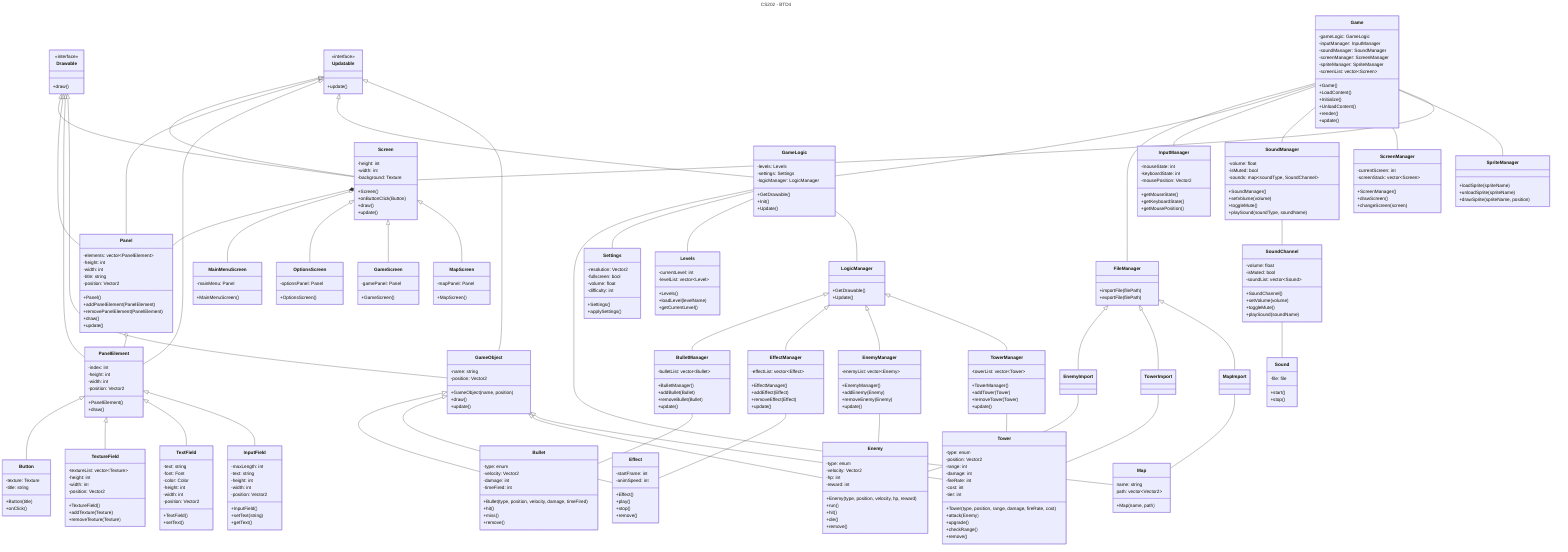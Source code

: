 ---
title: CS202 - BTD4
theme: default
---

classDiagram
    %% Interfaces
    class Drawable {
        <<interface>>
        +draw()
    }

    class Updatable {
        <<interface>>
        +update()
    }

    %% Interfaces relationships
    Drawable <|-- Screen
    Drawable <|-- Panel
    Drawable <|-- PanelElement
    Drawable <|-- GameObject

    Updatable <|-- Screen
    Updatable <|-- Panel
    Updatable <|-- PanelElement
    Updatable <|-- GameLogic
    Updatable <|-- GameObject

    %% Core Classes
    class Game {
        -gameLogic: GameLogic
        -inputManager: InputManager
        -soundManager: SoundManager
        -screenManager: ScreenManager
        -spriteManager: SpriteManager
        -screenList: vector~Screen~

        +Game()
        +LoadContent()
        +Initialize()
        +UnloadContent()
        +render()
        +update()
    }

    %% Game Relationships
    Game -- FileManager
    Game -- GameLogic
    Game -- InputManager
    Game -- SoundManager
    Game -- ScreenManager
    Game -- SpriteManager
    Game -- Screen

    class GameLogic {
        -levels: Levels
        -settings: Settings
        -logicManager: LogicManager

        +GetDrawable()
        +Init()
        +Update()
    }

    GameLogic -- Map
    GameLogic -- Settings
    GameLogic -- Levels
    GameLogic -- LogicManager

    class Map {
        name: string
        path: vector~Vector2~

        +Map(name, path)
    }

    class Settings {
        -resolution: Vector2
        -fullscreen: bool
        -volume: float
        -difficulty: int

        +Settings()
        +applySettings()
    }

    class Levels {
        -currentLevel: int
        -levelList: vector~Level~

        +Levels()
        +loadLevel(levelName)
        +getCurrentLevel()
    }

    class LogicManager {
        +GetDrawable()
        +Update()
    }

    LogicManager <|-- BulletManager
    LogicManager <|-- EffectManager
    LogicManager <|-- EnemyManager
    LogicManager <|-- TowerManager

    class BulletManager {
        -bulletList: vector~Bullet~

        +BulletManager()
        +addBullet(Bullet)
        +removeBullet(Bullet)
        +update()
    }

    BulletManager -- Bullet

    class EffectManager {
        -effectList: vector~Effect~

        +EffectManager()
        +addEffect(Effect)
        +removeEffect(Effect)
        +update()
    }

    EffectManager -- Effect

    class EnemyManager {
        -enemyList: vector~Enemy~

        +EnemyManager()
        +addEnemy(Enemy)
        +removeEnemy(Enemy)
        +update()
    }

    EnemyManager -- Enemy

    class TowerManager {
        -towerList: vector~Tower~

        +TowerManager()
        +addTower(Tower)
        +removeTower(Tower)
        +update()
    }

    TowerManager -- Tower

    class GameObject {
        -name: string
        -position: Vector2

        +GameObject(name, position)
        +draw()
        +update()
    }

    GameObject <|-- Bullet
    GameObject <|-- Effect
    GameObject <|-- Enemy
    GameObject <|-- Tower

    class Bullet {
        -type: enum
        -velocity: Vector2
        -damage: int
        -timeFired: int

        +Bullet(type, position, velocity, damage, timeFired)
        +hit()
        +miss()
        +remove()
    }

    class Effect {
        -startFrame: int
        -animSpeed: int

        +Effect()
        +play()
        +stop()
        +remove()
    }

    class Enemy {
        -type: enum
        -velocity: Vector2
        -hp: int
        -reward: int

        +Enemy(type, position, velocity, hp, reward)
        +run()
        +hit()
        +die()
        +remove()
    }

    class Tower {
        -type: enum
        -position: Vector2
        -range: int
        -damage: int
        -fireRate: int
        -cost: int
        -tier: int

        +Tower(type, position, range, damage, fireRate, cost)
        +attack(Enemy)
        +upgrade()
        +checkRange()
        +remove()
    }

    class InputManager {
        -mouseState: int
        -keyboardState: int
        -mousePosition: Vector2

        +getMouseState()
        +getKeyboardState()
        +getMousePosition()
    }

    class SoundManager {
        -volume: float
        -isMuted: bool
        -sounds: map~soundType, SoundChannel~

        +SoundManager()
        +setVolume(volume)
        +toggleMute()
        +playSound(soundType, soundName)
    }

    SoundManager -- SoundChannel
    SoundChannel -- Sound

    class SoundChannel {
        -volume: float
        -isMuted: bool
        -soundList: vector~Sound~

        +SoundChannel()
        +setVolume(volume)
        +toggleMute()
        +playSound(soundName)
    }

    class Sound {
        -file: file

        +start()
        +stop()
    }

    class ScreenManager {
        -currentScreen: int
        -screenStack: vector~Screen~

        +ScreenManager()
        +drawScreen()
        +changeScreen(screen)
    }

    class Screen {
        -height: int
        -width: int
        -background: Texture

        +Screen()
        +onButtonClick(Button)
        +draw()
        +update()
    }

    Screen *-- Panel
    Screen <|-- MainMenuScreen
    Screen <|-- OptionsScreen
    Screen <|-- GameScreen
    Screen <|-- MapScreen

    class MainMenuScreen {
        -mainMenu: Panel

        +MainMenuScreen()
    }

    class OptionsScreen {
        -optionsPanel: Panel

        +OptionsScreen()
    }

    class GameScreen {
        -gamePanel: Panel

        +GameScreen()
    }

    class MapScreen {
        -mapPanel: Panel

        +MapScreen()
    }

    class Panel {
        -elements: vector~PanelElement~
        -height: int
        -width: int
        -title: string
        -position: Vector2

        +Panel()
        +addPanelElement(PanelElement)
        +removePanelElement(PanelElement)
        +draw()
        +update()
    }

    Panel o-- PanelElement

    class PanelElement {
        -index: int
        -height: int
        -width: int
        -position: Vector2

        +PanelElement()
        +draw()
    }

    PanelElement <|-- Button
    PanelElement <|-- TextureField
    PanelElement <|-- TextField
    PanelElement <|-- InputField

    class Button {
        -texture: Texture
        -title: string

        +Button(title)
        +onClick()
    }

    class TextureField {
        -textureList: vector~Texture~
        -height: int
        -width: int
        -position: Vector2

        +TextureField()
        +addTexture(Texture)
        +removeTexture(Texture)
    }

    class TextField {
        -text: string
        -font: Font
        -color: Color
        -height: int
        -width: int
        -position: Vector2

        +TextField()
        +setText()
    }

    class InputField {
        -maxLength: int 
        -text: string
        -height: int
        -width: int
        -position: Vector2

        +InputField()
        +setText(string)
        +getText()
    }

    class SpriteManager {
        +loadSprite(spriteName)
        +unloadSprite(spriteName)
        +drawSprite(spriteName, position)
    }

    class FileManager {
        +importFile(filePath)
        +exportFile(filePath)
    }

    FileManager <|-- EnemyImport
    FileManager <|-- TowerImport
    FileManager <|-- MapImport

    class EnemyImport {
    }

    EnemyImport -- Enemy

    class TowerImport {
    }

    TowerImport -- Tower

    class MapImport {
    }

    MapImport -- Map